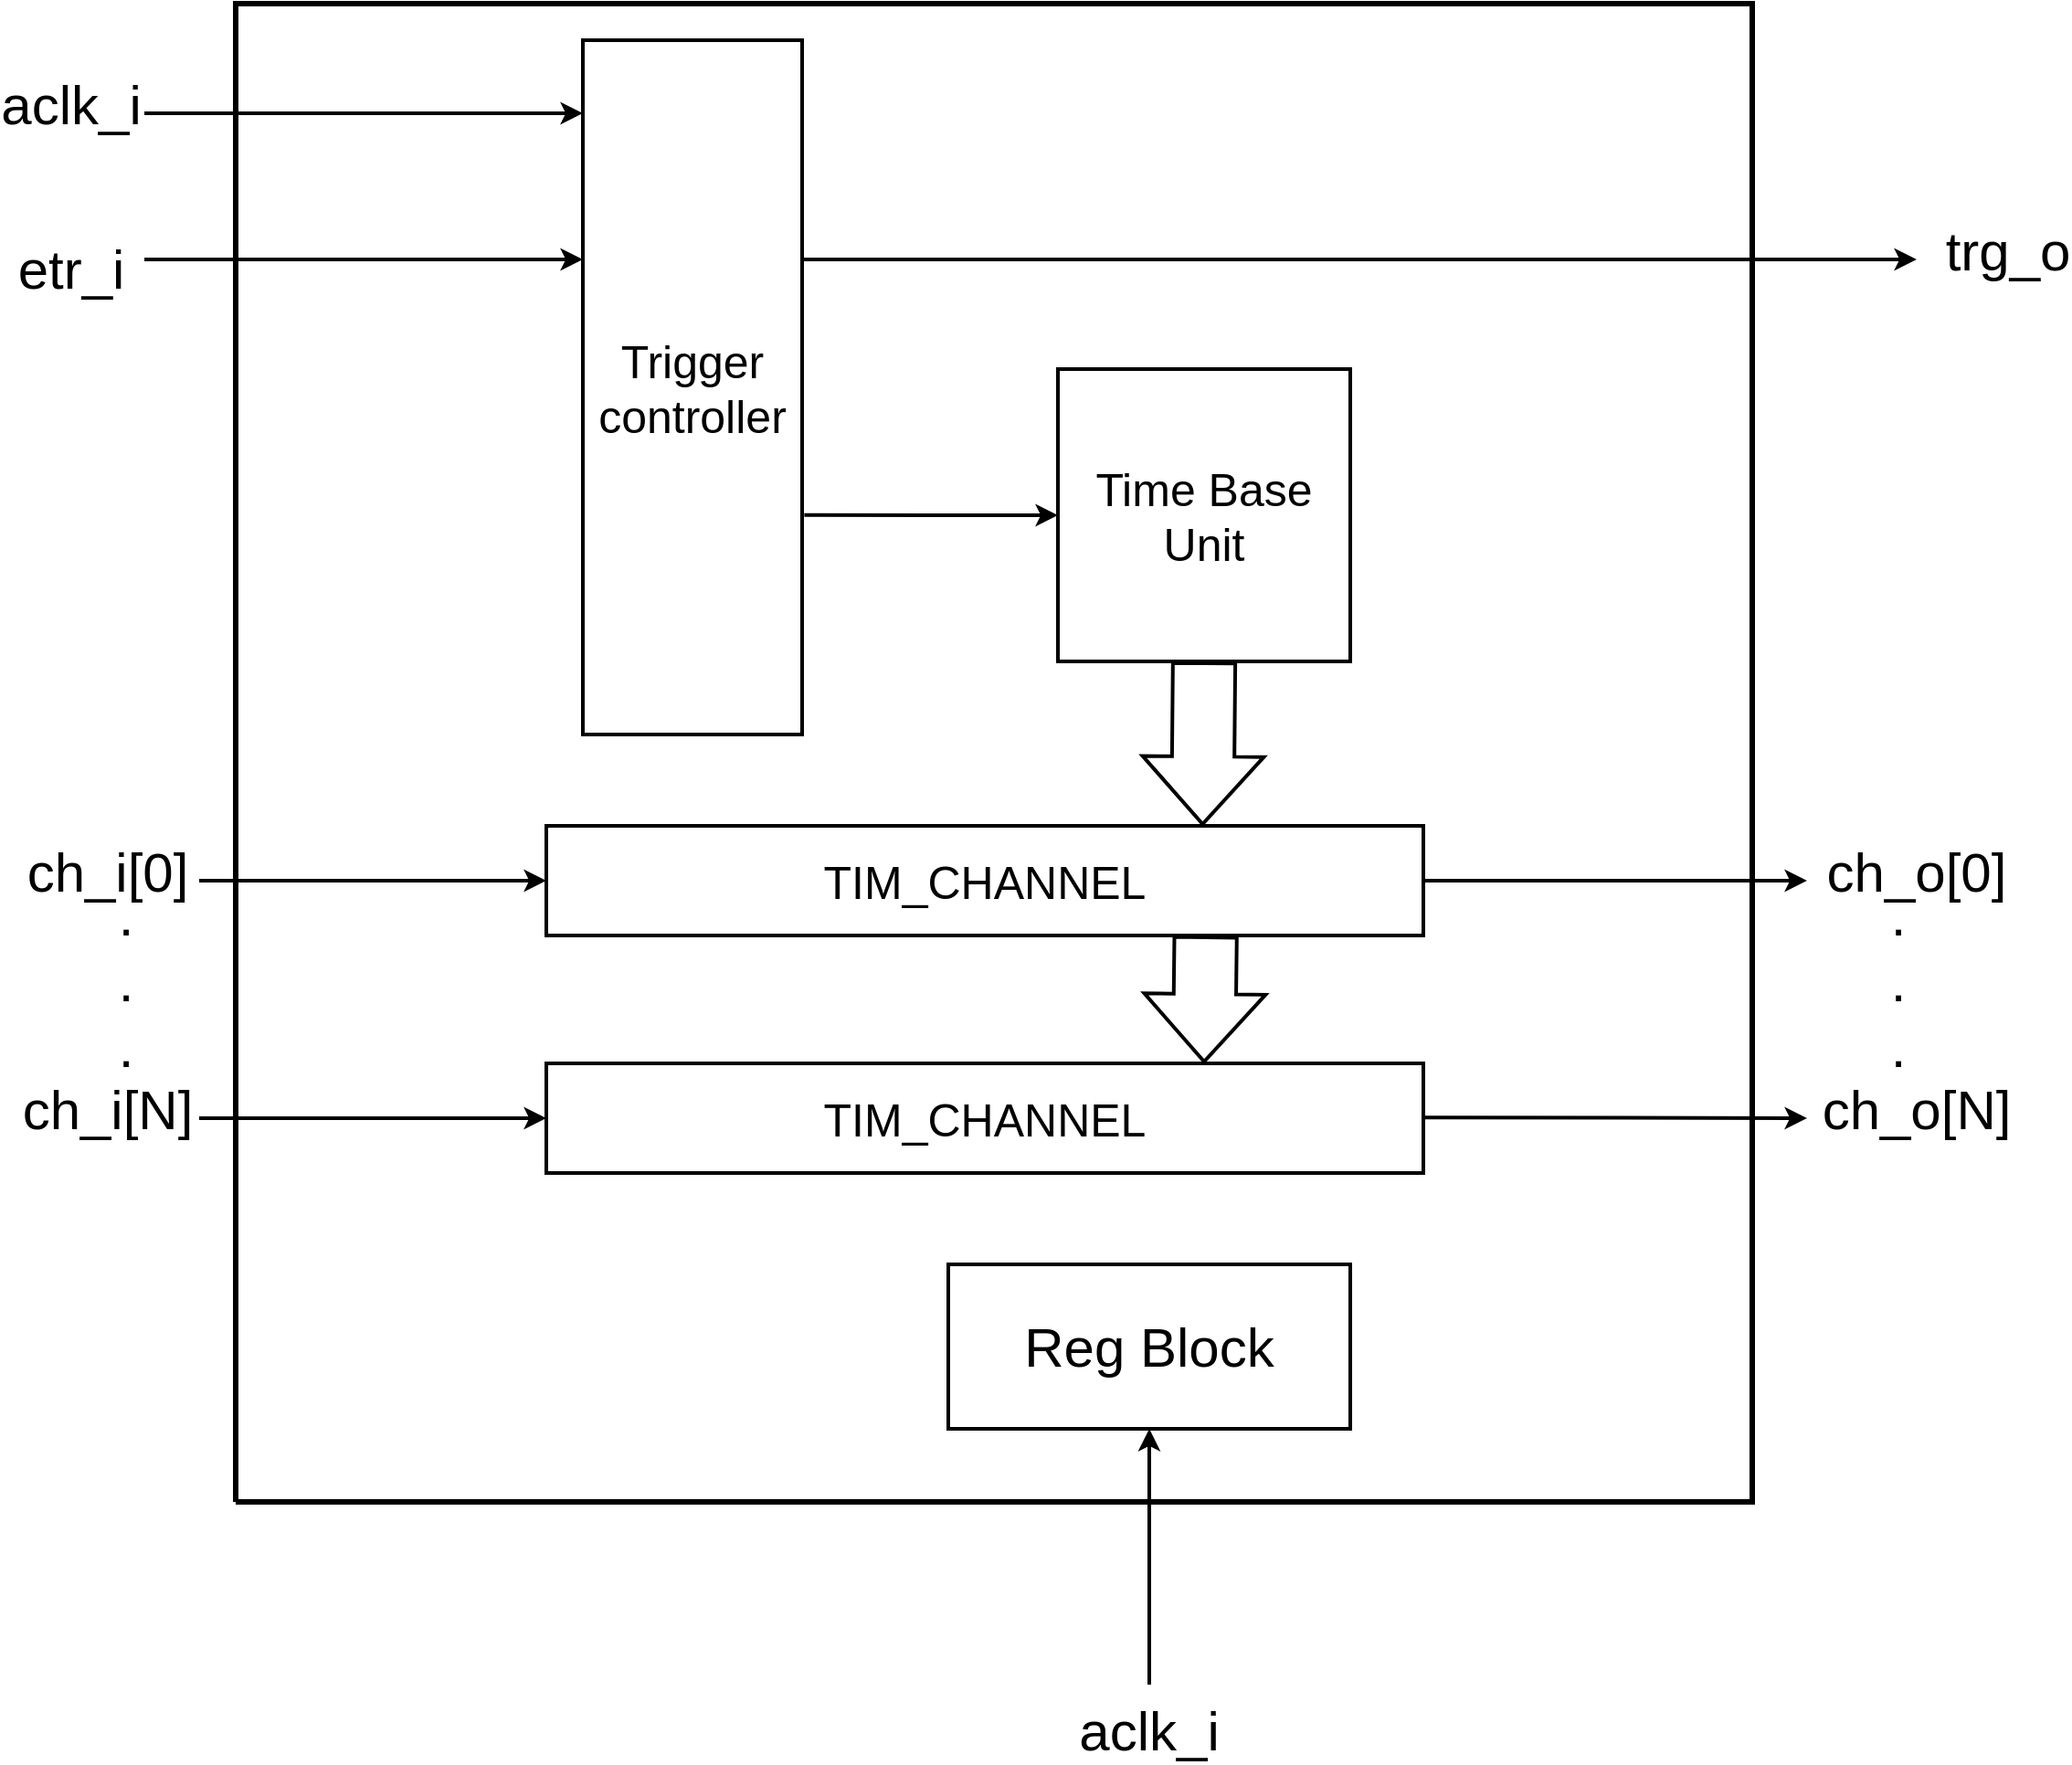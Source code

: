 <mxfile version="28.2.7">
  <diagram name="Страница — 1" id="za6x-6OvTxKvHDRIV6Jv">
    <mxGraphModel dx="1603" dy="2098" grid="1" gridSize="10" guides="1" tooltips="1" connect="1" arrows="1" fold="1" page="1" pageScale="1" pageWidth="827" pageHeight="1169" math="0" shadow="0">
      <root>
        <mxCell id="0" />
        <mxCell id="1" parent="0" />
        <mxCell id="SDc0jncAeepdPX8xP0Z4-1" value="" style="endArrow=none;html=1;rounded=0;strokeWidth=3;" parent="1" edge="1">
          <mxGeometry width="50" height="50" relative="1" as="geometry">
            <mxPoint x="210" y="800" as="sourcePoint" />
            <mxPoint x="210" y="800" as="targetPoint" />
            <Array as="points">
              <mxPoint x="210" y="-20" />
              <mxPoint x="1040" y="-20" />
              <mxPoint x="1040" y="800" />
            </Array>
          </mxGeometry>
        </mxCell>
        <mxCell id="SDc0jncAeepdPX8xP0Z4-2" value="&lt;font style=&quot;font-size: 25px;&quot;&gt;TIM_CHANNEL&lt;/font&gt;" style="rounded=0;whiteSpace=wrap;html=1;strokeWidth=2;" parent="1" vertex="1">
          <mxGeometry x="380" y="430" width="480" height="60" as="geometry" />
        </mxCell>
        <mxCell id="SDc0jncAeepdPX8xP0Z4-3" value="&lt;font style=&quot;font-size: 25px;&quot;&gt;TIM_CHANNEL&lt;/font&gt;" style="rounded=0;whiteSpace=wrap;html=1;strokeWidth=2;" parent="1" vertex="1">
          <mxGeometry x="380" y="560" width="480" height="60" as="geometry" />
        </mxCell>
        <mxCell id="SDc0jncAeepdPX8xP0Z4-4" value="&lt;font style=&quot;font-size: 25px;&quot;&gt;Time Base Unit&lt;/font&gt;" style="whiteSpace=wrap;html=1;aspect=fixed;strokeWidth=2;" parent="1" vertex="1">
          <mxGeometry x="660" y="180" width="160" height="160" as="geometry" />
        </mxCell>
        <mxCell id="SDc0jncAeepdPX8xP0Z4-5" value="" style="endArrow=classic;html=1;rounded=0;entryX=0;entryY=0.5;entryDx=0;entryDy=0;strokeWidth=2;" parent="1" target="SDc0jncAeepdPX8xP0Z4-2" edge="1">
          <mxGeometry width="50" height="50" relative="1" as="geometry">
            <mxPoint x="190" y="460" as="sourcePoint" />
            <mxPoint x="340" y="459.66" as="targetPoint" />
          </mxGeometry>
        </mxCell>
        <mxCell id="SDc0jncAeepdPX8xP0Z4-6" value="" style="endArrow=classic;html=1;rounded=0;entryX=0;entryY=0.5;entryDx=0;entryDy=0;strokeWidth=2;" parent="1" edge="1">
          <mxGeometry width="50" height="50" relative="1" as="geometry">
            <mxPoint x="190" y="590" as="sourcePoint" />
            <mxPoint x="380" y="590" as="targetPoint" />
          </mxGeometry>
        </mxCell>
        <mxCell id="SDc0jncAeepdPX8xP0Z4-7" value="" style="endArrow=classic;html=1;rounded=0;strokeWidth=2;" parent="1" edge="1">
          <mxGeometry width="50" height="50" relative="1" as="geometry">
            <mxPoint x="860" y="460" as="sourcePoint" />
            <mxPoint x="1070" y="460" as="targetPoint" />
          </mxGeometry>
        </mxCell>
        <mxCell id="SDc0jncAeepdPX8xP0Z4-8" value="" style="endArrow=classic;html=1;rounded=0;strokeWidth=2;" parent="1" edge="1">
          <mxGeometry width="50" height="50" relative="1" as="geometry">
            <mxPoint x="860" y="589.58" as="sourcePoint" />
            <mxPoint x="1070" y="590" as="targetPoint" />
          </mxGeometry>
        </mxCell>
        <mxCell id="SDc0jncAeepdPX8xP0Z4-9" value="&lt;font style=&quot;font-size: 30px;&quot;&gt;ch_i[0]&lt;/font&gt;" style="text;html=1;align=center;verticalAlign=middle;whiteSpace=wrap;rounded=0;" parent="1" vertex="1">
          <mxGeometry x="110" y="440" width="60" height="30" as="geometry" />
        </mxCell>
        <mxCell id="SDc0jncAeepdPX8xP0Z4-10" value="&lt;font style=&quot;font-size: 30px;&quot;&gt;ch_i[N]&lt;/font&gt;" style="text;html=1;align=center;verticalAlign=middle;whiteSpace=wrap;rounded=0;" parent="1" vertex="1">
          <mxGeometry x="110" y="570" width="60" height="30" as="geometry" />
        </mxCell>
        <mxCell id="SDc0jncAeepdPX8xP0Z4-11" value="&lt;font style=&quot;font-size: 30px;&quot;&gt;.&lt;/font&gt;&lt;div&gt;&lt;font style=&quot;font-size: 30px;&quot;&gt;.&lt;/font&gt;&lt;/div&gt;&lt;div&gt;&lt;font style=&quot;font-size: 30px;&quot;&gt;.&lt;/font&gt;&lt;/div&gt;" style="text;html=1;align=center;verticalAlign=middle;whiteSpace=wrap;rounded=0;" parent="1" vertex="1">
          <mxGeometry x="120" y="500" width="60" height="30" as="geometry" />
        </mxCell>
        <mxCell id="SDc0jncAeepdPX8xP0Z4-12" value="&lt;font style=&quot;font-size: 30px;&quot;&gt;ch_o[0]&lt;/font&gt;" style="text;html=1;align=center;verticalAlign=middle;whiteSpace=wrap;rounded=0;" parent="1" vertex="1">
          <mxGeometry x="1100" y="440" width="60" height="30" as="geometry" />
        </mxCell>
        <mxCell id="SDc0jncAeepdPX8xP0Z4-13" value="&lt;font style=&quot;font-size: 30px;&quot;&gt;ch_o[N]&lt;/font&gt;" style="text;html=1;align=center;verticalAlign=middle;whiteSpace=wrap;rounded=0;" parent="1" vertex="1">
          <mxGeometry x="1100" y="570" width="60" height="30" as="geometry" />
        </mxCell>
        <mxCell id="SDc0jncAeepdPX8xP0Z4-14" value="&lt;font style=&quot;font-size: 30px;&quot;&gt;.&lt;/font&gt;&lt;div&gt;&lt;font style=&quot;font-size: 30px;&quot;&gt;.&lt;/font&gt;&lt;/div&gt;&lt;div&gt;&lt;font style=&quot;font-size: 30px;&quot;&gt;.&lt;/font&gt;&lt;/div&gt;" style="text;html=1;align=center;verticalAlign=middle;whiteSpace=wrap;rounded=0;" parent="1" vertex="1">
          <mxGeometry x="1090" y="500" width="60" height="30" as="geometry" />
        </mxCell>
        <mxCell id="SDc0jncAeepdPX8xP0Z4-16" value="&lt;font style=&quot;font-size: 30px;&quot;&gt;Reg Block&lt;/font&gt;" style="rounded=0;whiteSpace=wrap;html=1;strokeWidth=2;" parent="1" vertex="1">
          <mxGeometry x="600" y="670" width="220" height="90" as="geometry" />
        </mxCell>
        <mxCell id="SDc0jncAeepdPX8xP0Z4-19" value="" style="endArrow=classic;html=1;rounded=0;strokeWidth=2;" parent="1" edge="1">
          <mxGeometry width="50" height="50" relative="1" as="geometry">
            <mxPoint x="710" y="900" as="sourcePoint" />
            <mxPoint x="710" y="760" as="targetPoint" />
          </mxGeometry>
        </mxCell>
        <mxCell id="SDc0jncAeepdPX8xP0Z4-20" value="&lt;font style=&quot;font-size: 25px;&quot;&gt;Trigger controller&lt;/font&gt;" style="rounded=0;whiteSpace=wrap;html=1;strokeWidth=2;" parent="1" vertex="1">
          <mxGeometry x="400" width="120" height="380" as="geometry" />
        </mxCell>
        <mxCell id="SDc0jncAeepdPX8xP0Z4-21" value="" style="endArrow=classic;html=1;rounded=0;entryX=0;entryY=0.5;entryDx=0;entryDy=0;exitX=1.01;exitY=0.684;exitDx=0;exitDy=0;exitPerimeter=0;strokeWidth=2;" parent="1" target="SDc0jncAeepdPX8xP0Z4-4" edge="1" source="SDc0jncAeepdPX8xP0Z4-20">
          <mxGeometry width="50" height="50" relative="1" as="geometry">
            <mxPoint x="520" y="300" as="sourcePoint" />
            <mxPoint x="570" y="250" as="targetPoint" />
          </mxGeometry>
        </mxCell>
        <mxCell id="SDc0jncAeepdPX8xP0Z4-22" value="" style="endArrow=classic;html=1;rounded=0;strokeWidth=2;" parent="1" edge="1">
          <mxGeometry width="50" height="50" relative="1" as="geometry">
            <mxPoint x="520" y="120" as="sourcePoint" />
            <mxPoint x="1130" y="120" as="targetPoint" />
          </mxGeometry>
        </mxCell>
        <mxCell id="SDc0jncAeepdPX8xP0Z4-23" value="" style="endArrow=classic;html=1;rounded=0;strokeWidth=2;" parent="1" edge="1">
          <mxGeometry width="50" height="50" relative="1" as="geometry">
            <mxPoint x="160" y="120" as="sourcePoint" />
            <mxPoint x="400" y="120" as="targetPoint" />
          </mxGeometry>
        </mxCell>
        <mxCell id="SDc0jncAeepdPX8xP0Z4-24" value="&lt;font style=&quot;font-size: 30px;&quot;&gt;trg_o&lt;/font&gt;" style="text;html=1;align=center;verticalAlign=middle;whiteSpace=wrap;rounded=0;" parent="1" vertex="1">
          <mxGeometry x="1150" y="100" width="60" height="30" as="geometry" />
        </mxCell>
        <mxCell id="tUvvbMQQ8levRH-z1jP8-1" value="&lt;font style=&quot;font-size: 30px;&quot;&gt;aclk_i&lt;/font&gt;" style="text;html=1;whiteSpace=wrap;strokeColor=none;fillColor=none;align=center;verticalAlign=middle;rounded=0;" vertex="1" parent="1">
          <mxGeometry x="680" y="910" width="60" height="30" as="geometry" />
        </mxCell>
        <mxCell id="tUvvbMQQ8levRH-z1jP8-2" value="" style="shape=flexArrow;endArrow=classic;html=1;rounded=0;entryX=0.375;entryY=0;entryDx=0;entryDy=0;entryPerimeter=0;width=33.143;endSize=11.657;exitX=0.5;exitY=1;exitDx=0;exitDy=0;endWidth=30.204;strokeWidth=2;" edge="1" parent="1" source="SDc0jncAeepdPX8xP0Z4-4">
          <mxGeometry width="50" height="50" relative="1" as="geometry">
            <mxPoint x="739.17" y="380" as="sourcePoint" />
            <mxPoint x="739.17" y="430" as="targetPoint" />
          </mxGeometry>
        </mxCell>
        <mxCell id="tUvvbMQQ8levRH-z1jP8-3" value="&lt;span style=&quot;font-size: 30px;&quot;&gt;etr_i&lt;/span&gt;" style="text;html=1;whiteSpace=wrap;strokeColor=none;fillColor=none;align=center;verticalAlign=middle;rounded=0;" vertex="1" parent="1">
          <mxGeometry x="90" y="110" width="60" height="30" as="geometry" />
        </mxCell>
        <mxCell id="tUvvbMQQ8levRH-z1jP8-4" value="" style="endArrow=classic;html=1;rounded=0;strokeWidth=2;" edge="1" parent="1">
          <mxGeometry width="50" height="50" relative="1" as="geometry">
            <mxPoint x="160" y="40" as="sourcePoint" />
            <mxPoint x="400" y="40" as="targetPoint" />
          </mxGeometry>
        </mxCell>
        <mxCell id="tUvvbMQQ8levRH-z1jP8-5" value="&lt;font style=&quot;font-size: 30px;&quot;&gt;aclk_i&lt;/font&gt;" style="text;html=1;whiteSpace=wrap;strokeColor=none;fillColor=none;align=center;verticalAlign=middle;rounded=0;" vertex="1" parent="1">
          <mxGeometry x="90" y="20" width="60" height="30" as="geometry" />
        </mxCell>
        <mxCell id="tUvvbMQQ8levRH-z1jP8-6" value="" style="shape=flexArrow;endArrow=classic;html=1;rounded=0;width=33.143;endSize=11.657;exitX=0.5;exitY=1;exitDx=0;exitDy=0;endWidth=30.204;strokeWidth=2;" edge="1" parent="1">
          <mxGeometry width="50" height="50" relative="1" as="geometry">
            <mxPoint x="740.83" y="490" as="sourcePoint" />
            <mxPoint x="740" y="560" as="targetPoint" />
          </mxGeometry>
        </mxCell>
      </root>
    </mxGraphModel>
  </diagram>
</mxfile>
